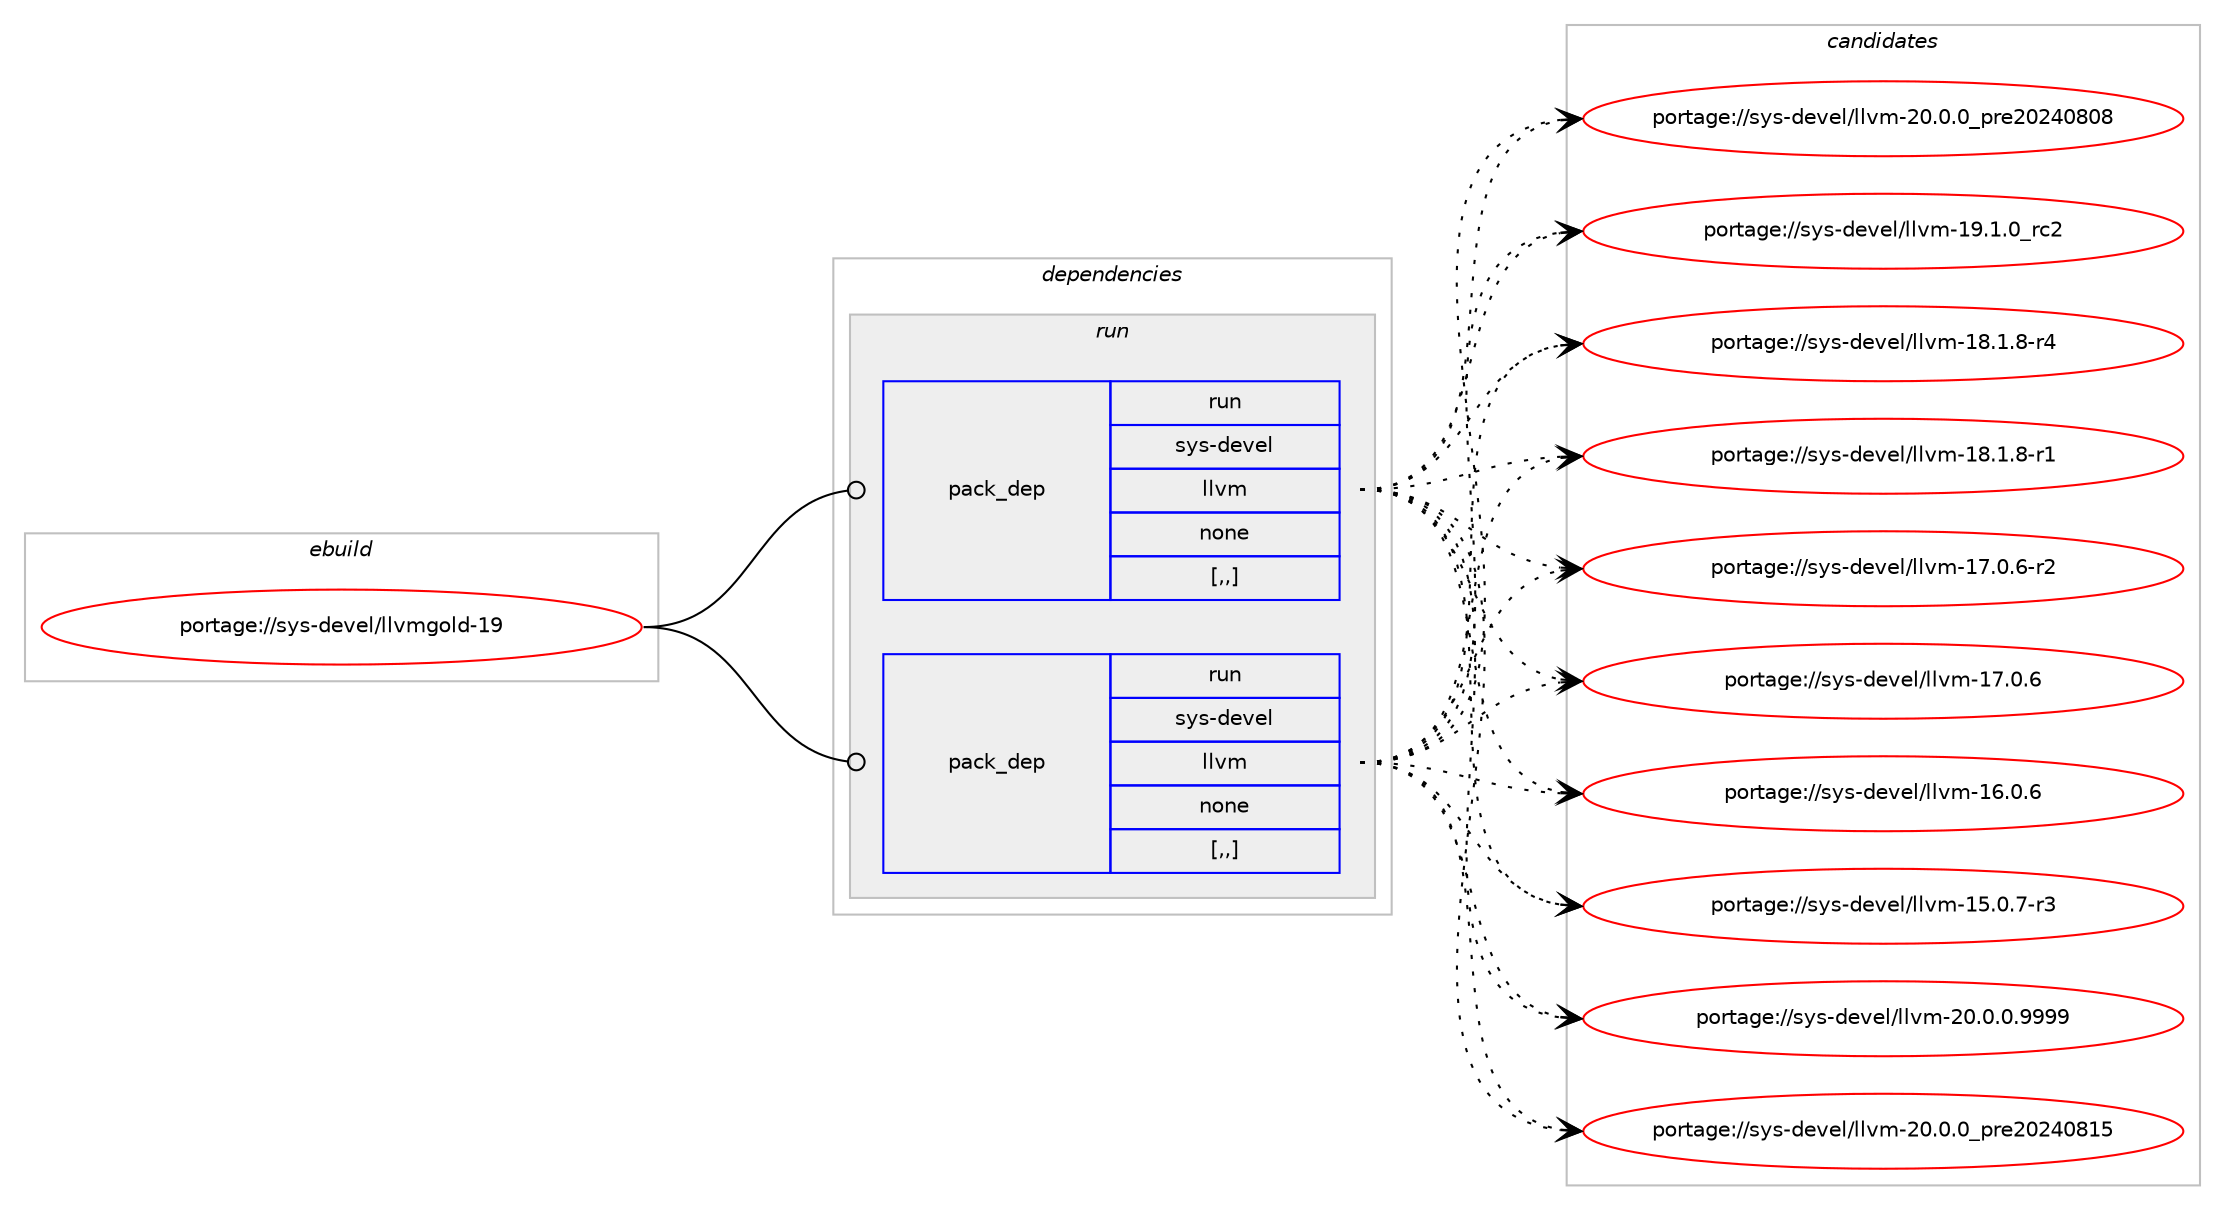 digraph prolog {

# *************
# Graph options
# *************

newrank=true;
concentrate=true;
compound=true;
graph [rankdir=LR,fontname=Helvetica,fontsize=10,ranksep=1.5];#, ranksep=2.5, nodesep=0.2];
edge  [arrowhead=vee];
node  [fontname=Helvetica,fontsize=10];

# **********
# The ebuild
# **********

subgraph cluster_leftcol {
color=gray;
label=<<i>ebuild</i>>;
id [label="portage://sys-devel/llvmgold-19", color=red, width=4, href="../sys-devel/llvmgold-19.svg"];
}

# ****************
# The dependencies
# ****************

subgraph cluster_midcol {
color=gray;
label=<<i>dependencies</i>>;
subgraph cluster_compile {
fillcolor="#eeeeee";
style=filled;
label=<<i>compile</i>>;
}
subgraph cluster_compileandrun {
fillcolor="#eeeeee";
style=filled;
label=<<i>compile and run</i>>;
}
subgraph cluster_run {
fillcolor="#eeeeee";
style=filled;
label=<<i>run</i>>;
subgraph pack1524 {
dependency2034 [label=<<TABLE BORDER="0" CELLBORDER="1" CELLSPACING="0" CELLPADDING="4" WIDTH="220"><TR><TD ROWSPAN="6" CELLPADDING="30">pack_dep</TD></TR><TR><TD WIDTH="110">run</TD></TR><TR><TD>sys-devel</TD></TR><TR><TD>llvm</TD></TR><TR><TD>none</TD></TR><TR><TD>[,,]</TD></TR></TABLE>>, shape=none, color=blue];
}
id:e -> dependency2034:w [weight=20,style="solid",arrowhead="odot"];
subgraph pack1525 {
dependency2035 [label=<<TABLE BORDER="0" CELLBORDER="1" CELLSPACING="0" CELLPADDING="4" WIDTH="220"><TR><TD ROWSPAN="6" CELLPADDING="30">pack_dep</TD></TR><TR><TD WIDTH="110">run</TD></TR><TR><TD>sys-devel</TD></TR><TR><TD>llvm</TD></TR><TR><TD>none</TD></TR><TR><TD>[,,]</TD></TR></TABLE>>, shape=none, color=blue];
}
id:e -> dependency2035:w [weight=20,style="solid",arrowhead="odot"];
}
}

# **************
# The candidates
# **************

subgraph cluster_choices {
rank=same;
color=gray;
label=<<i>candidates</i>>;

subgraph choice1524 {
color=black;
nodesep=1;
choice1151211154510010111810110847108108118109455048464846484657575757 [label="portage://sys-devel/llvm-20.0.0.9999", color=red, width=4,href="../sys-devel/llvm-20.0.0.9999.svg"];
choice115121115451001011181011084710810811810945504846484648951121141015048505248564953 [label="portage://sys-devel/llvm-20.0.0_pre20240815", color=red, width=4,href="../sys-devel/llvm-20.0.0_pre20240815.svg"];
choice115121115451001011181011084710810811810945504846484648951121141015048505248564856 [label="portage://sys-devel/llvm-20.0.0_pre20240808", color=red, width=4,href="../sys-devel/llvm-20.0.0_pre20240808.svg"];
choice115121115451001011181011084710810811810945495746494648951149950 [label="portage://sys-devel/llvm-19.1.0_rc2", color=red, width=4,href="../sys-devel/llvm-19.1.0_rc2.svg"];
choice1151211154510010111810110847108108118109454956464946564511452 [label="portage://sys-devel/llvm-18.1.8-r4", color=red, width=4,href="../sys-devel/llvm-18.1.8-r4.svg"];
choice1151211154510010111810110847108108118109454956464946564511449 [label="portage://sys-devel/llvm-18.1.8-r1", color=red, width=4,href="../sys-devel/llvm-18.1.8-r1.svg"];
choice1151211154510010111810110847108108118109454955464846544511450 [label="portage://sys-devel/llvm-17.0.6-r2", color=red, width=4,href="../sys-devel/llvm-17.0.6-r2.svg"];
choice115121115451001011181011084710810811810945495546484654 [label="portage://sys-devel/llvm-17.0.6", color=red, width=4,href="../sys-devel/llvm-17.0.6.svg"];
choice115121115451001011181011084710810811810945495446484654 [label="portage://sys-devel/llvm-16.0.6", color=red, width=4,href="../sys-devel/llvm-16.0.6.svg"];
choice1151211154510010111810110847108108118109454953464846554511451 [label="portage://sys-devel/llvm-15.0.7-r3", color=red, width=4,href="../sys-devel/llvm-15.0.7-r3.svg"];
dependency2034:e -> choice1151211154510010111810110847108108118109455048464846484657575757:w [style=dotted,weight="100"];
dependency2034:e -> choice115121115451001011181011084710810811810945504846484648951121141015048505248564953:w [style=dotted,weight="100"];
dependency2034:e -> choice115121115451001011181011084710810811810945504846484648951121141015048505248564856:w [style=dotted,weight="100"];
dependency2034:e -> choice115121115451001011181011084710810811810945495746494648951149950:w [style=dotted,weight="100"];
dependency2034:e -> choice1151211154510010111810110847108108118109454956464946564511452:w [style=dotted,weight="100"];
dependency2034:e -> choice1151211154510010111810110847108108118109454956464946564511449:w [style=dotted,weight="100"];
dependency2034:e -> choice1151211154510010111810110847108108118109454955464846544511450:w [style=dotted,weight="100"];
dependency2034:e -> choice115121115451001011181011084710810811810945495546484654:w [style=dotted,weight="100"];
dependency2034:e -> choice115121115451001011181011084710810811810945495446484654:w [style=dotted,weight="100"];
dependency2034:e -> choice1151211154510010111810110847108108118109454953464846554511451:w [style=dotted,weight="100"];
}
subgraph choice1525 {
color=black;
nodesep=1;
choice1151211154510010111810110847108108118109455048464846484657575757 [label="portage://sys-devel/llvm-20.0.0.9999", color=red, width=4,href="../sys-devel/llvm-20.0.0.9999.svg"];
choice115121115451001011181011084710810811810945504846484648951121141015048505248564953 [label="portage://sys-devel/llvm-20.0.0_pre20240815", color=red, width=4,href="../sys-devel/llvm-20.0.0_pre20240815.svg"];
choice115121115451001011181011084710810811810945504846484648951121141015048505248564856 [label="portage://sys-devel/llvm-20.0.0_pre20240808", color=red, width=4,href="../sys-devel/llvm-20.0.0_pre20240808.svg"];
choice115121115451001011181011084710810811810945495746494648951149950 [label="portage://sys-devel/llvm-19.1.0_rc2", color=red, width=4,href="../sys-devel/llvm-19.1.0_rc2.svg"];
choice1151211154510010111810110847108108118109454956464946564511452 [label="portage://sys-devel/llvm-18.1.8-r4", color=red, width=4,href="../sys-devel/llvm-18.1.8-r4.svg"];
choice1151211154510010111810110847108108118109454956464946564511449 [label="portage://sys-devel/llvm-18.1.8-r1", color=red, width=4,href="../sys-devel/llvm-18.1.8-r1.svg"];
choice1151211154510010111810110847108108118109454955464846544511450 [label="portage://sys-devel/llvm-17.0.6-r2", color=red, width=4,href="../sys-devel/llvm-17.0.6-r2.svg"];
choice115121115451001011181011084710810811810945495546484654 [label="portage://sys-devel/llvm-17.0.6", color=red, width=4,href="../sys-devel/llvm-17.0.6.svg"];
choice115121115451001011181011084710810811810945495446484654 [label="portage://sys-devel/llvm-16.0.6", color=red, width=4,href="../sys-devel/llvm-16.0.6.svg"];
choice1151211154510010111810110847108108118109454953464846554511451 [label="portage://sys-devel/llvm-15.0.7-r3", color=red, width=4,href="../sys-devel/llvm-15.0.7-r3.svg"];
dependency2035:e -> choice1151211154510010111810110847108108118109455048464846484657575757:w [style=dotted,weight="100"];
dependency2035:e -> choice115121115451001011181011084710810811810945504846484648951121141015048505248564953:w [style=dotted,weight="100"];
dependency2035:e -> choice115121115451001011181011084710810811810945504846484648951121141015048505248564856:w [style=dotted,weight="100"];
dependency2035:e -> choice115121115451001011181011084710810811810945495746494648951149950:w [style=dotted,weight="100"];
dependency2035:e -> choice1151211154510010111810110847108108118109454956464946564511452:w [style=dotted,weight="100"];
dependency2035:e -> choice1151211154510010111810110847108108118109454956464946564511449:w [style=dotted,weight="100"];
dependency2035:e -> choice1151211154510010111810110847108108118109454955464846544511450:w [style=dotted,weight="100"];
dependency2035:e -> choice115121115451001011181011084710810811810945495546484654:w [style=dotted,weight="100"];
dependency2035:e -> choice115121115451001011181011084710810811810945495446484654:w [style=dotted,weight="100"];
dependency2035:e -> choice1151211154510010111810110847108108118109454953464846554511451:w [style=dotted,weight="100"];
}
}

}
